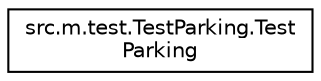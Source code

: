 digraph "Graphical Class Hierarchy"
{
  edge [fontname="Helvetica",fontsize="10",labelfontname="Helvetica",labelfontsize="10"];
  node [fontname="Helvetica",fontsize="10",shape=record];
  rankdir="LR";
  Node1 [label="src.m.test.TestParking.Test\lParking",height=0.2,width=0.4,color="black", fillcolor="white", style="filled",URL="$classsrc_1_1m_1_1test_1_1_test_parking_1_1_test_parking.html"];
}
